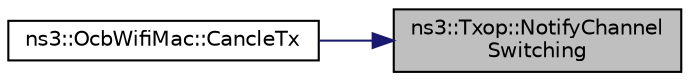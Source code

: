 digraph "ns3::Txop::NotifyChannelSwitching"
{
 // LATEX_PDF_SIZE
  edge [fontname="Helvetica",fontsize="10",labelfontname="Helvetica",labelfontsize="10"];
  node [fontname="Helvetica",fontsize="10",shape=record];
  rankdir="RL";
  Node1 [label="ns3::Txop::NotifyChannel\lSwitching",height=0.2,width=0.4,color="black", fillcolor="grey75", style="filled", fontcolor="black",tooltip="When a channel switching occurs, enqueued packets are removed."];
  Node1 -> Node2 [dir="back",color="midnightblue",fontsize="10",style="solid",fontname="Helvetica"];
  Node2 [label="ns3::OcbWifiMac::CancleTx",height=0.2,width=0.4,color="black", fillcolor="white", style="filled",URL="$classns3_1_1_ocb_wifi_mac.html#a3a58e02b96aef98dbbb7a9b9d9861e7b",tooltip=" "];
}
